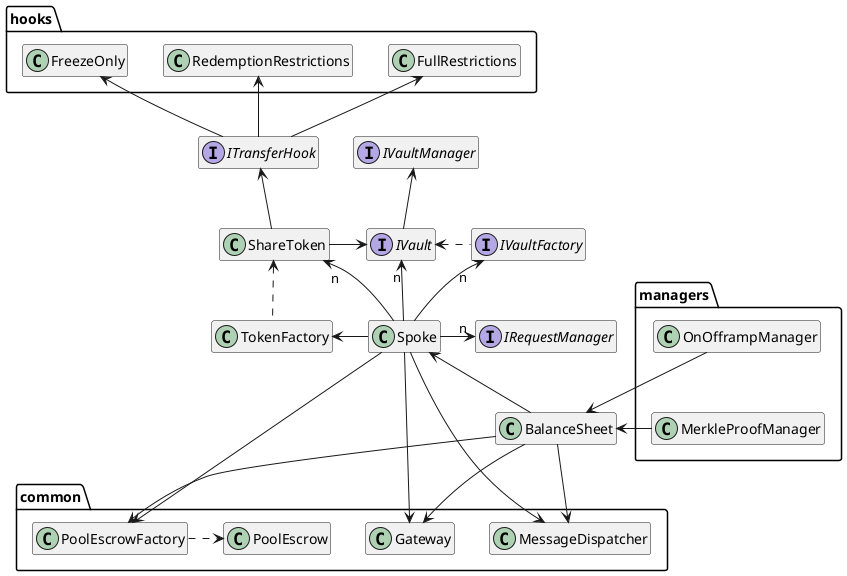 @startuml
hide empty members

package common {
    class Gateway
    class MessageDispatcher
    class PoolEscrow
    class PoolEscrowFactory
}

package managers {
    class OnOfframpManager
    class MerkleProofManager
}

package hooks {
    class FreezeOnly
    class RedemptionRestrictions
    class FullRestrictions
}

class Hidden

class Spoke
class ShareToken
class BalanceSheet
class TokenFactory

interface IVaultFactory
interface IVault
interface IVaultManager
interface IRequestManager
interface ITransferHook

ITransferHook -up-> FreezeOnly
ITransferHook -up-> RedemptionRestrictions
ITransferHook -up-> FullRestrictions

Spoke -left-> TokenFactory
Spoke -down--> PoolEscrowFactory
Spoke -up->"n" IVaultFactory
Spoke -up->"n" ShareToken
Spoke -up->"n" IVault
Spoke ---> Gateway
Spoke ---> MessageDispatcher
Spoke -right->"n" IRequestManager

BalanceSheet -right-> PoolEscrowFactory
BalanceSheet -left--> Spoke
BalanceSheet --> MessageDispatcher
BalanceSheet --> Gateway

PoolEscrowFactory .right.> PoolEscrow

ShareToken -up-> ITransferHook
ShareToken -right-> IVault
IVault -up-> IVaultManager

OnOfframpManager -down-> BalanceSheet
MerkleProofManager -up-> BalanceSheet

TokenFactory .up.> ShareToken
IVaultFactory .left.> IVault

' Hidden stuff to make things more visual

hide Hidden

OnOfframpManager -down[hidden]-> MerkleProofManager
MerkleProofManager -down-> Hidden
Hidden -up-> BalanceSheet

@enduml
